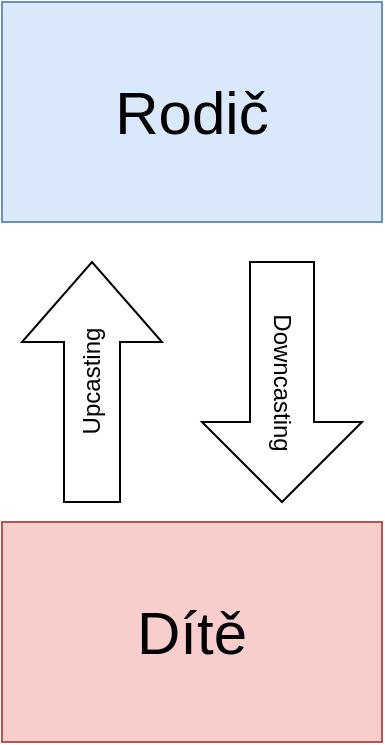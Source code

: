 <mxfile version="22.1.9" type="device">
  <diagram name="Stránka-1" id="Ql4f6ehubzpyPw9yViL3">
    <mxGraphModel dx="476" dy="748" grid="1" gridSize="10" guides="1" tooltips="1" connect="1" arrows="1" fold="1" page="1" pageScale="1" pageWidth="827" pageHeight="1169" math="0" shadow="0">
      <root>
        <mxCell id="0" />
        <mxCell id="1" parent="0" />
        <mxCell id="W6h8Gu4dVucxzOmqkTYc-1" value="&lt;font style=&quot;font-size: 30px;&quot;&gt;Rodič&lt;/font&gt;" style="rounded=0;whiteSpace=wrap;html=1;fillColor=#dae8fc;strokeColor=#6c8ebf;" vertex="1" parent="1">
          <mxGeometry x="180" y="40" width="190" height="110" as="geometry" />
        </mxCell>
        <mxCell id="W6h8Gu4dVucxzOmqkTYc-2" value="&lt;font style=&quot;font-size: 30px;&quot;&gt;Dítě&lt;/font&gt;" style="rounded=0;whiteSpace=wrap;html=1;fillColor=#f8cecc;strokeColor=#b85450;" vertex="1" parent="1">
          <mxGeometry x="180" y="300" width="190" height="110" as="geometry" />
        </mxCell>
        <mxCell id="W6h8Gu4dVucxzOmqkTYc-3" value="Upcasting" style="html=1;shadow=0;dashed=0;align=center;verticalAlign=middle;shape=mxgraph.arrows2.arrow;dy=0.6;dx=40;notch=0;rotation=-90;" vertex="1" parent="1">
          <mxGeometry x="165" y="195" width="120" height="70" as="geometry" />
        </mxCell>
        <mxCell id="W6h8Gu4dVucxzOmqkTYc-4" value="Downcasting" style="html=1;shadow=0;dashed=0;align=center;verticalAlign=middle;shape=mxgraph.arrows2.arrow;dy=0.6;dx=40;notch=0;rotation=90;" vertex="1" parent="1">
          <mxGeometry x="260" y="190" width="120" height="80" as="geometry" />
        </mxCell>
      </root>
    </mxGraphModel>
  </diagram>
</mxfile>
